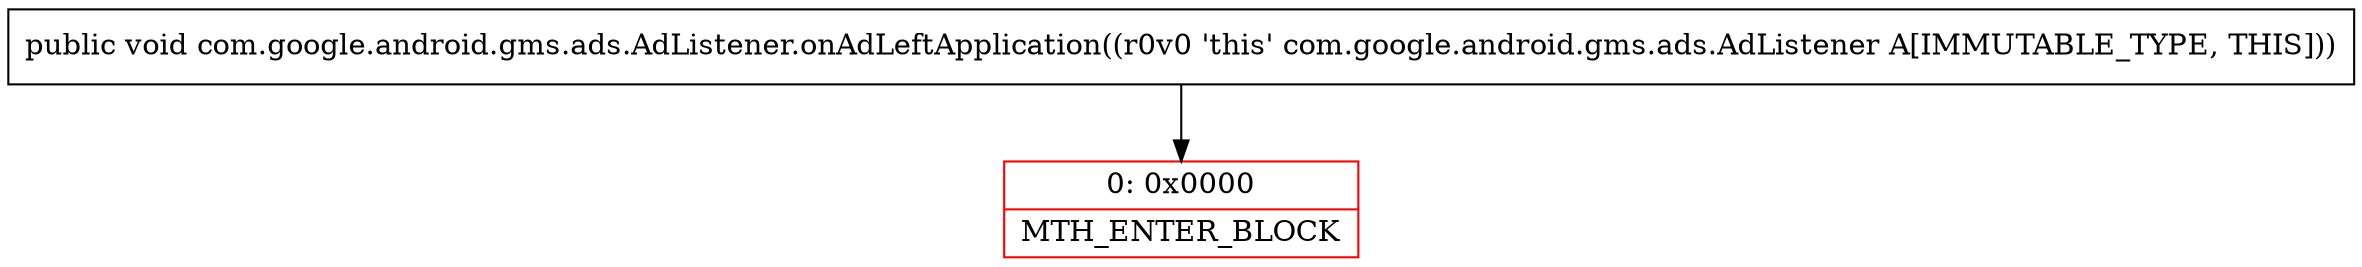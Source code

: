 digraph "CFG forcom.google.android.gms.ads.AdListener.onAdLeftApplication()V" {
subgraph cluster_Region_527747189 {
label = "R(0)";
node [shape=record,color=blue];
}
Node_0 [shape=record,color=red,label="{0\:\ 0x0000|MTH_ENTER_BLOCK\l}"];
MethodNode[shape=record,label="{public void com.google.android.gms.ads.AdListener.onAdLeftApplication((r0v0 'this' com.google.android.gms.ads.AdListener A[IMMUTABLE_TYPE, THIS])) }"];
MethodNode -> Node_0;
}

